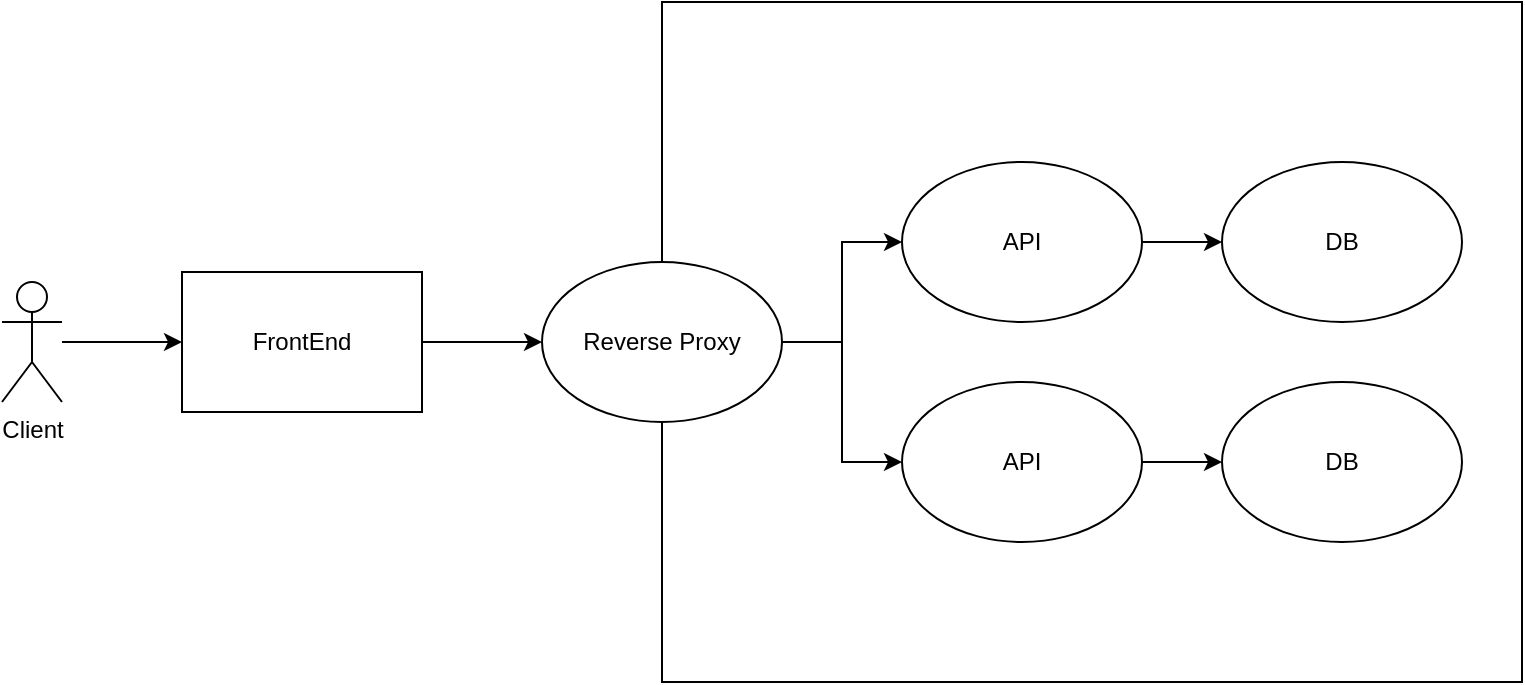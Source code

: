 <mxfile version="24.7.17">
  <diagram name="Página-1" id="_rl-PPzbTEEVszfu2lPN">
    <mxGraphModel dx="1434" dy="772" grid="1" gridSize="10" guides="1" tooltips="1" connect="1" arrows="1" fold="1" page="1" pageScale="1" pageWidth="827" pageHeight="1169" math="0" shadow="0">
      <root>
        <mxCell id="0" />
        <mxCell id="1" parent="0" />
        <mxCell id="XP3yPTSHwAlScOPMTmX8-16" value="" style="rounded=0;whiteSpace=wrap;html=1;" vertex="1" parent="1">
          <mxGeometry x="340" y="250" width="430" height="340" as="geometry" />
        </mxCell>
        <mxCell id="XP3yPTSHwAlScOPMTmX8-15" value="" style="edgeStyle=orthogonalEdgeStyle;rounded=0;orthogonalLoop=1;jettySize=auto;html=1;" edge="1" parent="1" source="XP3yPTSHwAlScOPMTmX8-37" target="XP3yPTSHwAlScOPMTmX8-13">
          <mxGeometry relative="1" as="geometry" />
        </mxCell>
        <mxCell id="XP3yPTSHwAlScOPMTmX8-1" value="Client" style="shape=umlActor;verticalLabelPosition=bottom;verticalAlign=top;html=1;outlineConnect=0;" vertex="1" parent="1">
          <mxGeometry x="10" y="390" width="30" height="60" as="geometry" />
        </mxCell>
        <mxCell id="XP3yPTSHwAlScOPMTmX8-25" value="" style="edgeStyle=orthogonalEdgeStyle;rounded=0;orthogonalLoop=1;jettySize=auto;html=1;" edge="1" parent="1" source="XP3yPTSHwAlScOPMTmX8-13" target="XP3yPTSHwAlScOPMTmX8-18">
          <mxGeometry relative="1" as="geometry" />
        </mxCell>
        <mxCell id="XP3yPTSHwAlScOPMTmX8-26" style="edgeStyle=orthogonalEdgeStyle;rounded=0;orthogonalLoop=1;jettySize=auto;html=1;entryX=0;entryY=0.5;entryDx=0;entryDy=0;" edge="1" parent="1" source="XP3yPTSHwAlScOPMTmX8-13" target="XP3yPTSHwAlScOPMTmX8-17">
          <mxGeometry relative="1" as="geometry" />
        </mxCell>
        <mxCell id="XP3yPTSHwAlScOPMTmX8-13" value="Reverse Proxy" style="ellipse;whiteSpace=wrap;html=1;" vertex="1" parent="1">
          <mxGeometry x="280" y="380" width="120" height="80" as="geometry" />
        </mxCell>
        <mxCell id="XP3yPTSHwAlScOPMTmX8-28" value="" style="edgeStyle=orthogonalEdgeStyle;rounded=0;orthogonalLoop=1;jettySize=auto;html=1;" edge="1" parent="1" source="XP3yPTSHwAlScOPMTmX8-17" target="XP3yPTSHwAlScOPMTmX8-21">
          <mxGeometry relative="1" as="geometry" />
        </mxCell>
        <mxCell id="XP3yPTSHwAlScOPMTmX8-17" value="API" style="ellipse;whiteSpace=wrap;html=1;" vertex="1" parent="1">
          <mxGeometry x="460" y="330" width="120" height="80" as="geometry" />
        </mxCell>
        <mxCell id="XP3yPTSHwAlScOPMTmX8-27" value="" style="edgeStyle=orthogonalEdgeStyle;rounded=0;orthogonalLoop=1;jettySize=auto;html=1;" edge="1" parent="1" source="XP3yPTSHwAlScOPMTmX8-18" target="XP3yPTSHwAlScOPMTmX8-23">
          <mxGeometry relative="1" as="geometry" />
        </mxCell>
        <mxCell id="XP3yPTSHwAlScOPMTmX8-18" value="API" style="ellipse;whiteSpace=wrap;html=1;" vertex="1" parent="1">
          <mxGeometry x="460" y="440" width="120" height="80" as="geometry" />
        </mxCell>
        <mxCell id="XP3yPTSHwAlScOPMTmX8-21" value="DB" style="ellipse;whiteSpace=wrap;html=1;" vertex="1" parent="1">
          <mxGeometry x="620" y="330" width="120" height="80" as="geometry" />
        </mxCell>
        <mxCell id="XP3yPTSHwAlScOPMTmX8-23" value="DB" style="ellipse;whiteSpace=wrap;html=1;" vertex="1" parent="1">
          <mxGeometry x="620" y="440" width="120" height="80" as="geometry" />
        </mxCell>
        <mxCell id="XP3yPTSHwAlScOPMTmX8-38" value="" style="edgeStyle=orthogonalEdgeStyle;rounded=0;orthogonalLoop=1;jettySize=auto;html=1;" edge="1" parent="1" source="XP3yPTSHwAlScOPMTmX8-1" target="XP3yPTSHwAlScOPMTmX8-37">
          <mxGeometry relative="1" as="geometry">
            <mxPoint x="40" y="420" as="sourcePoint" />
            <mxPoint x="280" y="420" as="targetPoint" />
          </mxGeometry>
        </mxCell>
        <mxCell id="XP3yPTSHwAlScOPMTmX8-37" value="FrontEnd" style="rounded=0;whiteSpace=wrap;html=1;" vertex="1" parent="1">
          <mxGeometry x="100" y="385" width="120" height="70" as="geometry" />
        </mxCell>
      </root>
    </mxGraphModel>
  </diagram>
</mxfile>
